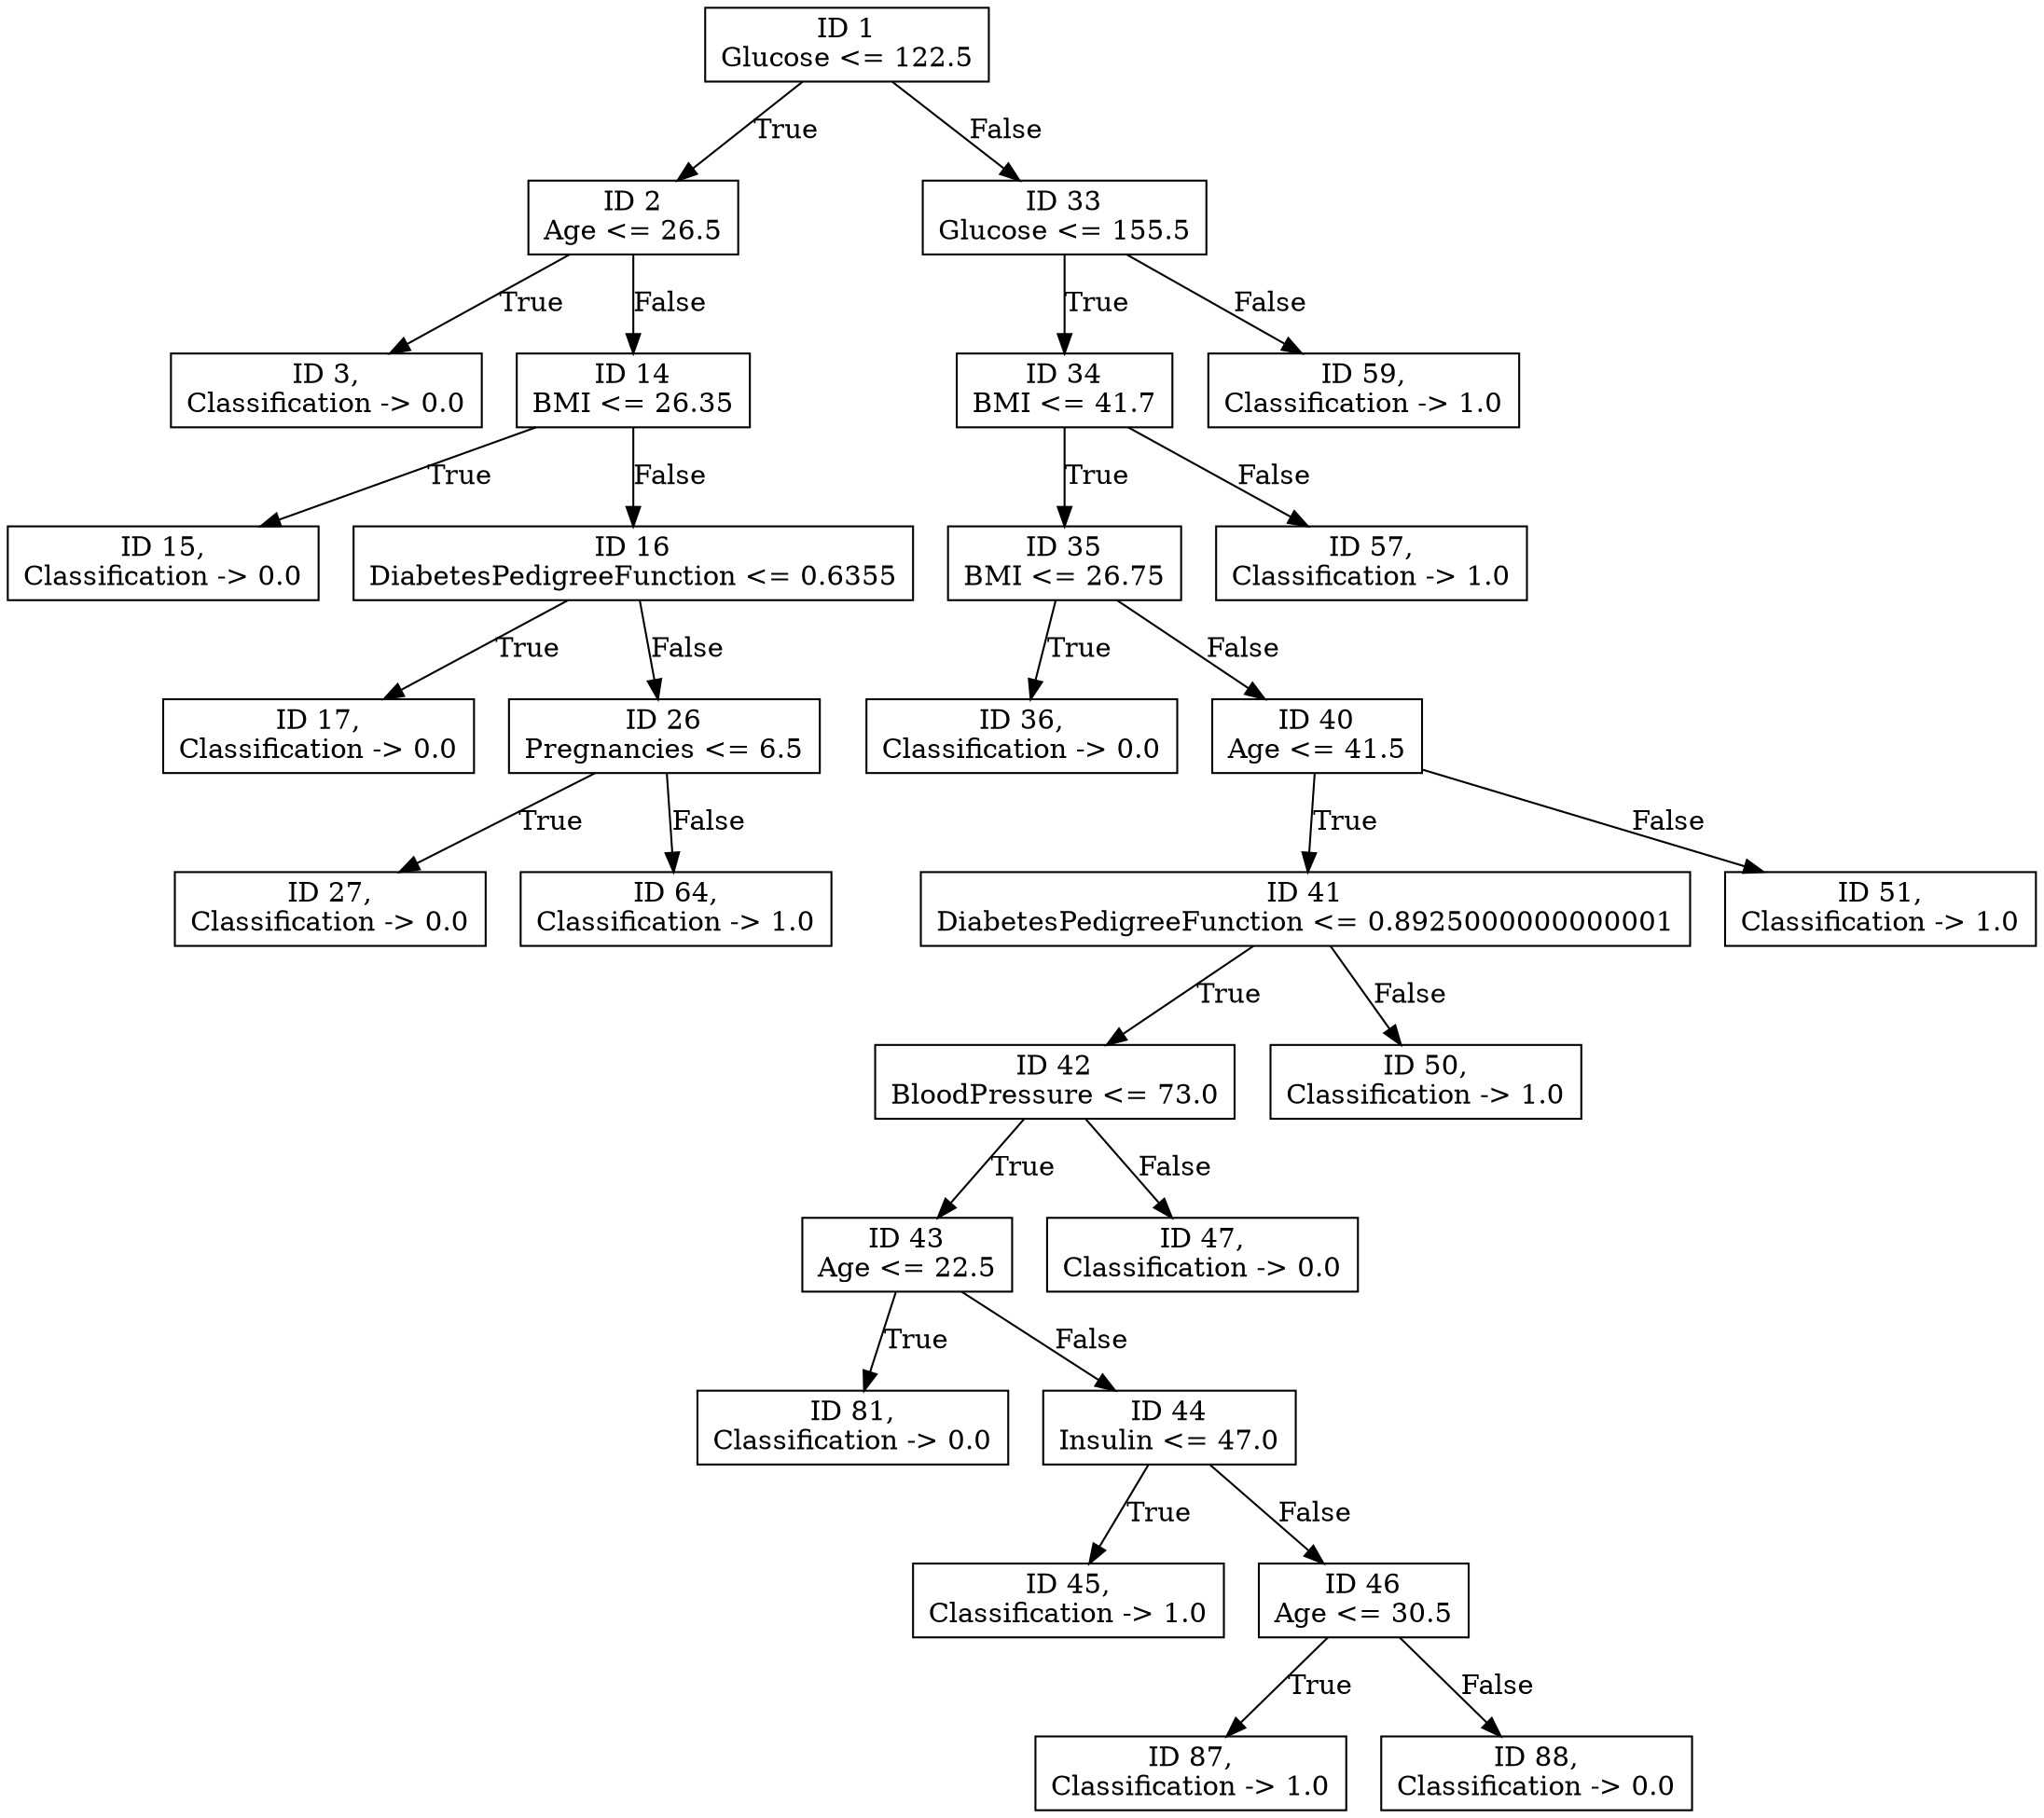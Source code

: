 digraph "Decision Tree" {
	node [shape=rectangle]
	"ID 1
Glucose <= 122.5
" -> "ID 2
Age <= 26.5
" [label=True]
	"ID 1
Glucose <= 122.5
" -> "ID 33
Glucose <= 155.5
" [label=False]
	"ID 2
Age <= 26.5
" -> "ID 3,
Classification -> 0.0
" [label=True]
	"ID 2
Age <= 26.5
" -> "ID 14
BMI <= 26.35
" [label=False]
	"ID 33
Glucose <= 155.5
" -> "ID 34
BMI <= 41.7
" [label=True]
	"ID 33
Glucose <= 155.5
" -> "ID 59,
Classification -> 1.0
" [label=False]
	"ID 14
BMI <= 26.35
" -> "ID 15,
Classification -> 0.0
" [label=True]
	"ID 14
BMI <= 26.35
" -> "ID 16
DiabetesPedigreeFunction <= 0.6355
" [label=False]
	"ID 34
BMI <= 41.7
" -> "ID 35
BMI <= 26.75
" [label=True]
	"ID 34
BMI <= 41.7
" -> "ID 57,
Classification -> 1.0
" [label=False]
	"ID 16
DiabetesPedigreeFunction <= 0.6355
" -> "ID 17,
Classification -> 0.0
" [label=True]
	"ID 16
DiabetesPedigreeFunction <= 0.6355
" -> "ID 26
Pregnancies <= 6.5
" [label=False]
	"ID 35
BMI <= 26.75
" -> "ID 36,
Classification -> 0.0
" [label=True]
	"ID 35
BMI <= 26.75
" -> "ID 40
Age <= 41.5
" [label=False]
	"ID 26
Pregnancies <= 6.5
" -> "ID 27,
Classification -> 0.0
" [label=True]
	"ID 26
Pregnancies <= 6.5
" -> "ID 64,
Classification -> 1.0
" [label=False]
	"ID 40
Age <= 41.5
" -> "ID 41
DiabetesPedigreeFunction <= 0.8925000000000001
" [label=True]
	"ID 40
Age <= 41.5
" -> "ID 51,
Classification -> 1.0
" [label=False]
	"ID 41
DiabetesPedigreeFunction <= 0.8925000000000001
" -> "ID 42
BloodPressure <= 73.0
" [label=True]
	"ID 41
DiabetesPedigreeFunction <= 0.8925000000000001
" -> "ID 50,
Classification -> 1.0
" [label=False]
	"ID 42
BloodPressure <= 73.0
" -> "ID 43
Age <= 22.5
" [label=True]
	"ID 42
BloodPressure <= 73.0
" -> "ID 47,
Classification -> 0.0
" [label=False]
	"ID 43
Age <= 22.5
" -> "ID 81,
Classification -> 0.0
" [label=True]
	"ID 43
Age <= 22.5
" -> "ID 44
Insulin <= 47.0
" [label=False]
	"ID 44
Insulin <= 47.0
" -> "ID 45,
Classification -> 1.0
" [label=True]
	"ID 44
Insulin <= 47.0
" -> "ID 46
Age <= 30.5
" [label=False]
	"ID 46
Age <= 30.5
" -> "ID 87,
Classification -> 1.0
" [label=True]
	"ID 46
Age <= 30.5
" -> "ID 88,
Classification -> 0.0
" [label=False]
}
